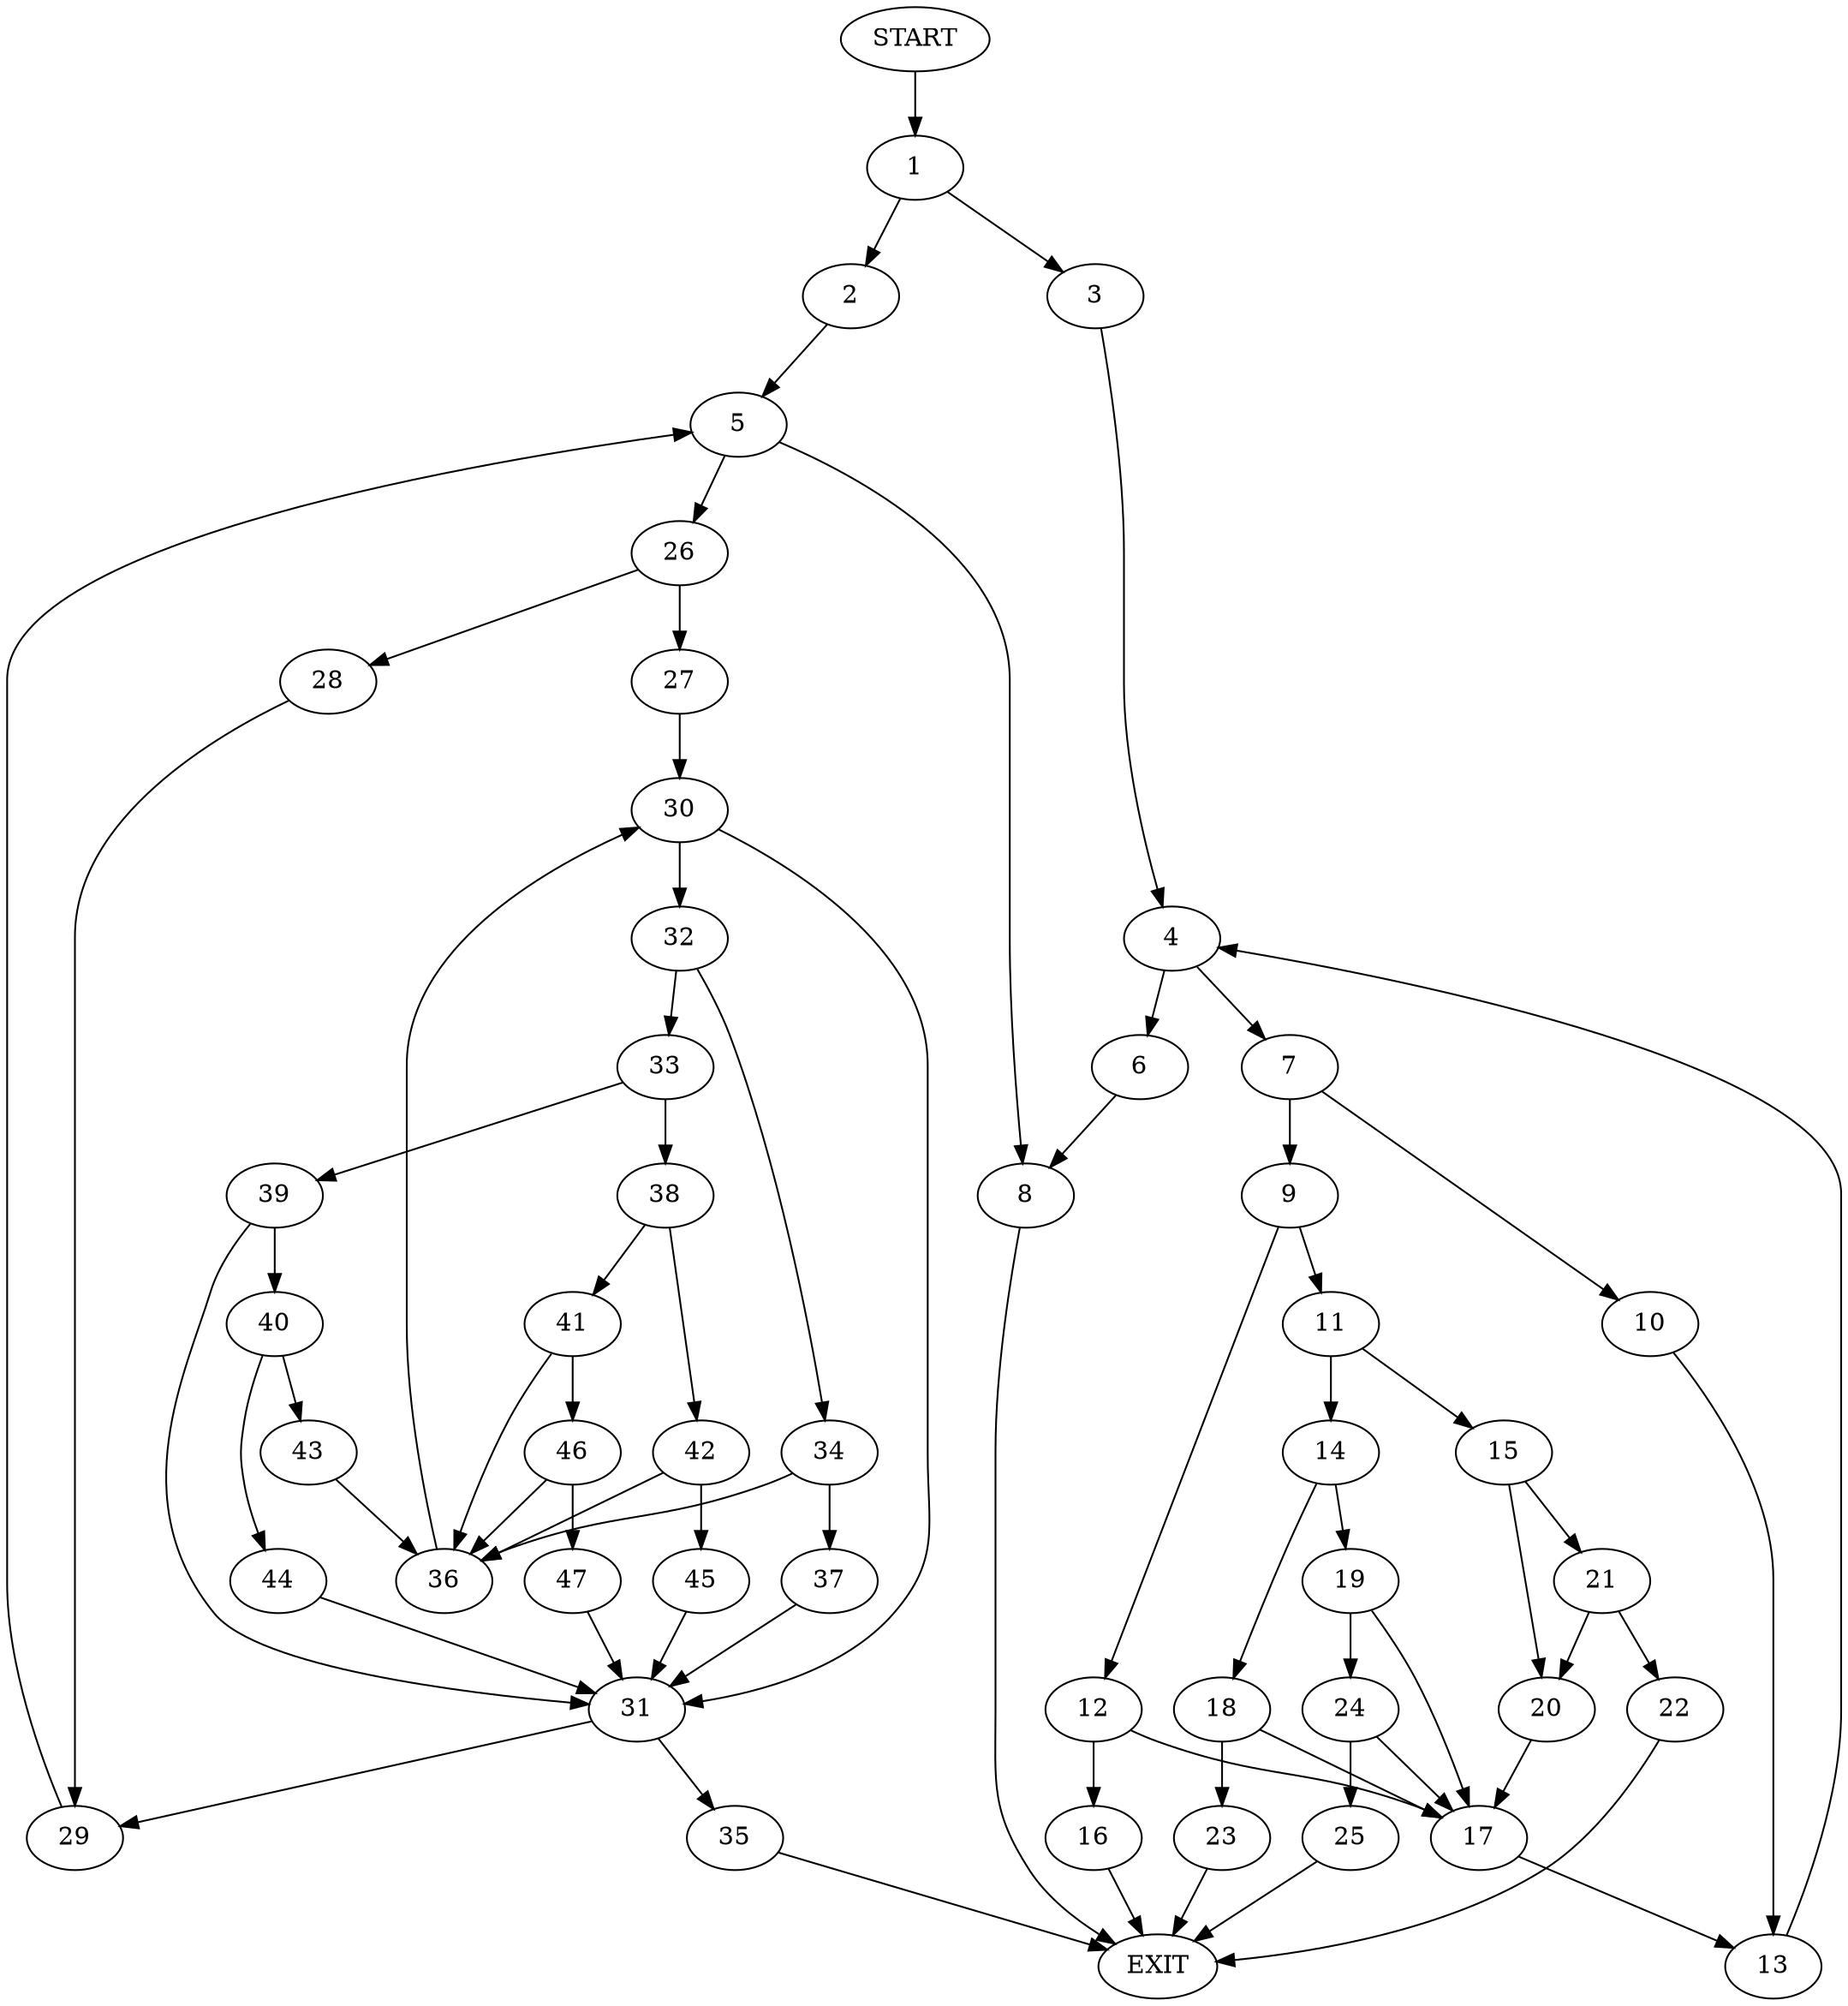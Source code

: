 digraph {
0 [label="START"]
48 [label="EXIT"]
0 -> 1
1 -> 2
1 -> 3
3 -> 4
2 -> 5
4 -> 6
4 -> 7
6 -> 8
7 -> 9
7 -> 10
9 -> 11
9 -> 12
10 -> 13
13 -> 4
11 -> 14
11 -> 15
12 -> 16
12 -> 17
16 -> 48
17 -> 13
14 -> 18
14 -> 19
15 -> 20
15 -> 21
21 -> 20
21 -> 22
20 -> 17
22 -> 48
18 -> 23
18 -> 17
19 -> 24
19 -> 17
23 -> 48
24 -> 25
24 -> 17
25 -> 48
8 -> 48
5 -> 26
5 -> 8
26 -> 27
26 -> 28
28 -> 29
27 -> 30
29 -> 5
30 -> 31
30 -> 32
32 -> 33
32 -> 34
31 -> 29
31 -> 35
34 -> 36
34 -> 37
33 -> 38
33 -> 39
36 -> 30
37 -> 31
39 -> 31
39 -> 40
38 -> 41
38 -> 42
40 -> 43
40 -> 44
44 -> 31
43 -> 36
42 -> 36
42 -> 45
41 -> 36
41 -> 46
45 -> 31
46 -> 36
46 -> 47
47 -> 31
35 -> 48
}
